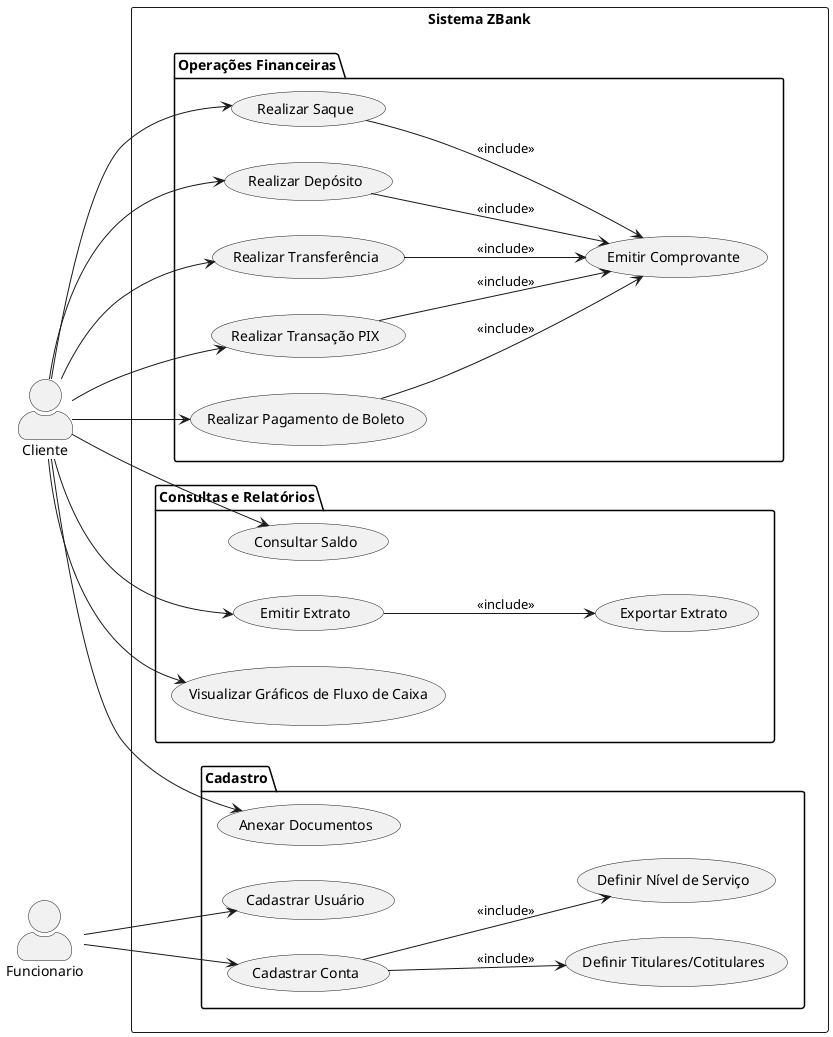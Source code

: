 @startuml
left to right direction
skinparam actorStyle awesome

actor Cliente
actor Funcionario

rectangle "Sistema ZBank" {

  ' ===== Operações financeiras =====
  package "Operações Financeiras" {
    usecase "Realizar Saque" as UC_Saque
    usecase "Realizar Depósito" as UC_Deposito
    usecase "Realizar Transferência" as UC_Transferencia
    usecase "Realizar Transação PIX" as UC_PIX
    usecase "Realizar Pagamento de Boleto" as UC_Boleto
    usecase "Emitir Comprovante" as UC_Comprovante
  }

  ' ===== Consultas e Relatórios =====
  package "Consultas e Relatórios" {
    usecase "Consultar Saldo" as UC_Saldo
    usecase "Emitir Extrato" as UC_Extrato
    usecase "Exportar Extrato" as UC_Exportar
    usecase "Visualizar Gráficos de Fluxo de Caixa" as UC_Graficos
  }

  ' ===== Cadastro =====
  package "Cadastro" {
    usecase "Cadastrar Usuário" as UC_CadUsuario
    usecase "Cadastrar Conta" as UC_CadConta
    usecase "Definir Titulares/Cotitulares" as UC_Titulares
    usecase "Definir Nível de Serviço" as UC_NivelServico
    usecase "Anexar Documentos" as UC_AnexarDocs
  }
}

' Relacionamentos Cliente
Cliente --> UC_Saque
Cliente --> UC_Deposito
Cliente --> UC_Transferencia
Cliente --> UC_PIX
Cliente --> UC_Boleto
Cliente --> UC_Saldo
Cliente --> UC_Extrato
Cliente --> UC_Graficos
Cliente --> UC_AnexarDocs

' Operações financeiras com comprovante
UC_Saque --> UC_Comprovante : <<include>>
UC_Deposito --> UC_Comprovante : <<include>>
UC_Transferencia --> UC_Comprovante : <<include>>
UC_PIX --> UC_Comprovante : <<include>>
UC_Boleto --> UC_Comprovante : <<include>>

' Extrato inclui exportação
UC_Extrato --> UC_Exportar : <<include>>

' Relacionamentos Funcionário
Funcionario --> UC_CadUsuario
Funcionario --> UC_CadConta
UC_CadConta --> UC_Titulares : <<include>>
UC_CadConta --> UC_NivelServico : <<include>>

@enduml